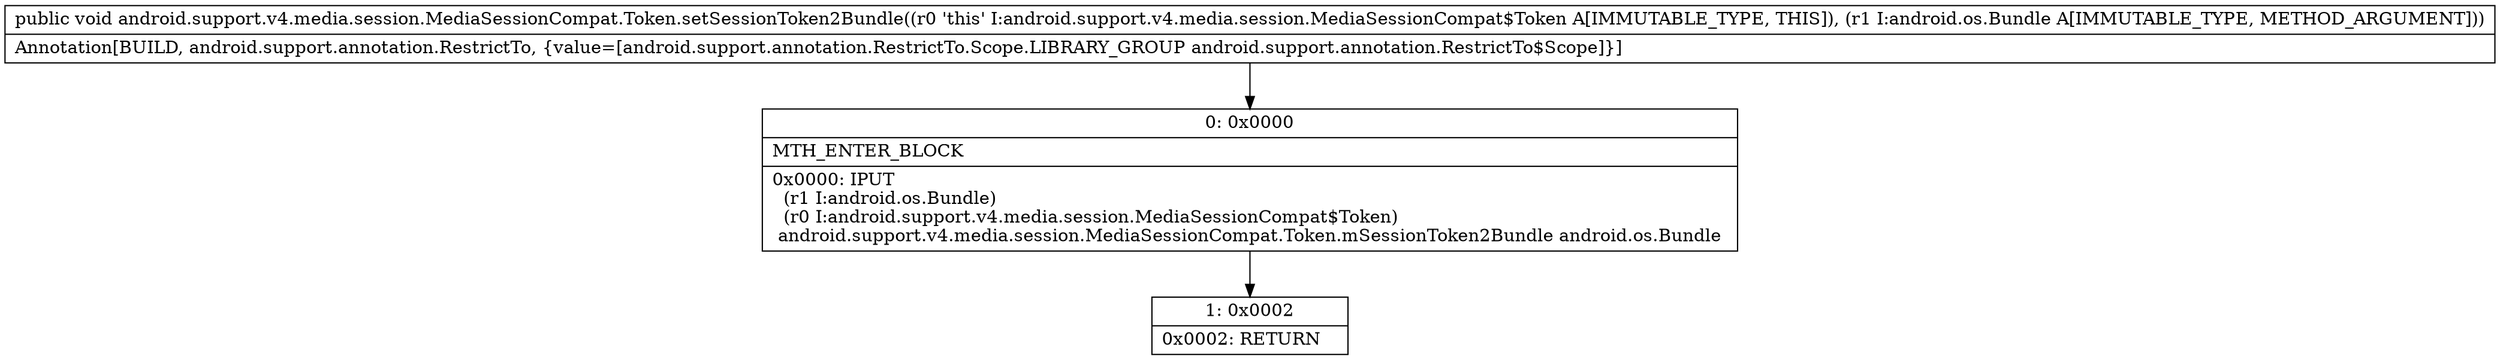 digraph "CFG forandroid.support.v4.media.session.MediaSessionCompat.Token.setSessionToken2Bundle(Landroid\/os\/Bundle;)V" {
Node_0 [shape=record,label="{0\:\ 0x0000|MTH_ENTER_BLOCK\l|0x0000: IPUT  \l  (r1 I:android.os.Bundle)\l  (r0 I:android.support.v4.media.session.MediaSessionCompat$Token)\l android.support.v4.media.session.MediaSessionCompat.Token.mSessionToken2Bundle android.os.Bundle \l}"];
Node_1 [shape=record,label="{1\:\ 0x0002|0x0002: RETURN   \l}"];
MethodNode[shape=record,label="{public void android.support.v4.media.session.MediaSessionCompat.Token.setSessionToken2Bundle((r0 'this' I:android.support.v4.media.session.MediaSessionCompat$Token A[IMMUTABLE_TYPE, THIS]), (r1 I:android.os.Bundle A[IMMUTABLE_TYPE, METHOD_ARGUMENT]))  | Annotation[BUILD, android.support.annotation.RestrictTo, \{value=[android.support.annotation.RestrictTo.Scope.LIBRARY_GROUP android.support.annotation.RestrictTo$Scope]\}]\l}"];
MethodNode -> Node_0;
Node_0 -> Node_1;
}

